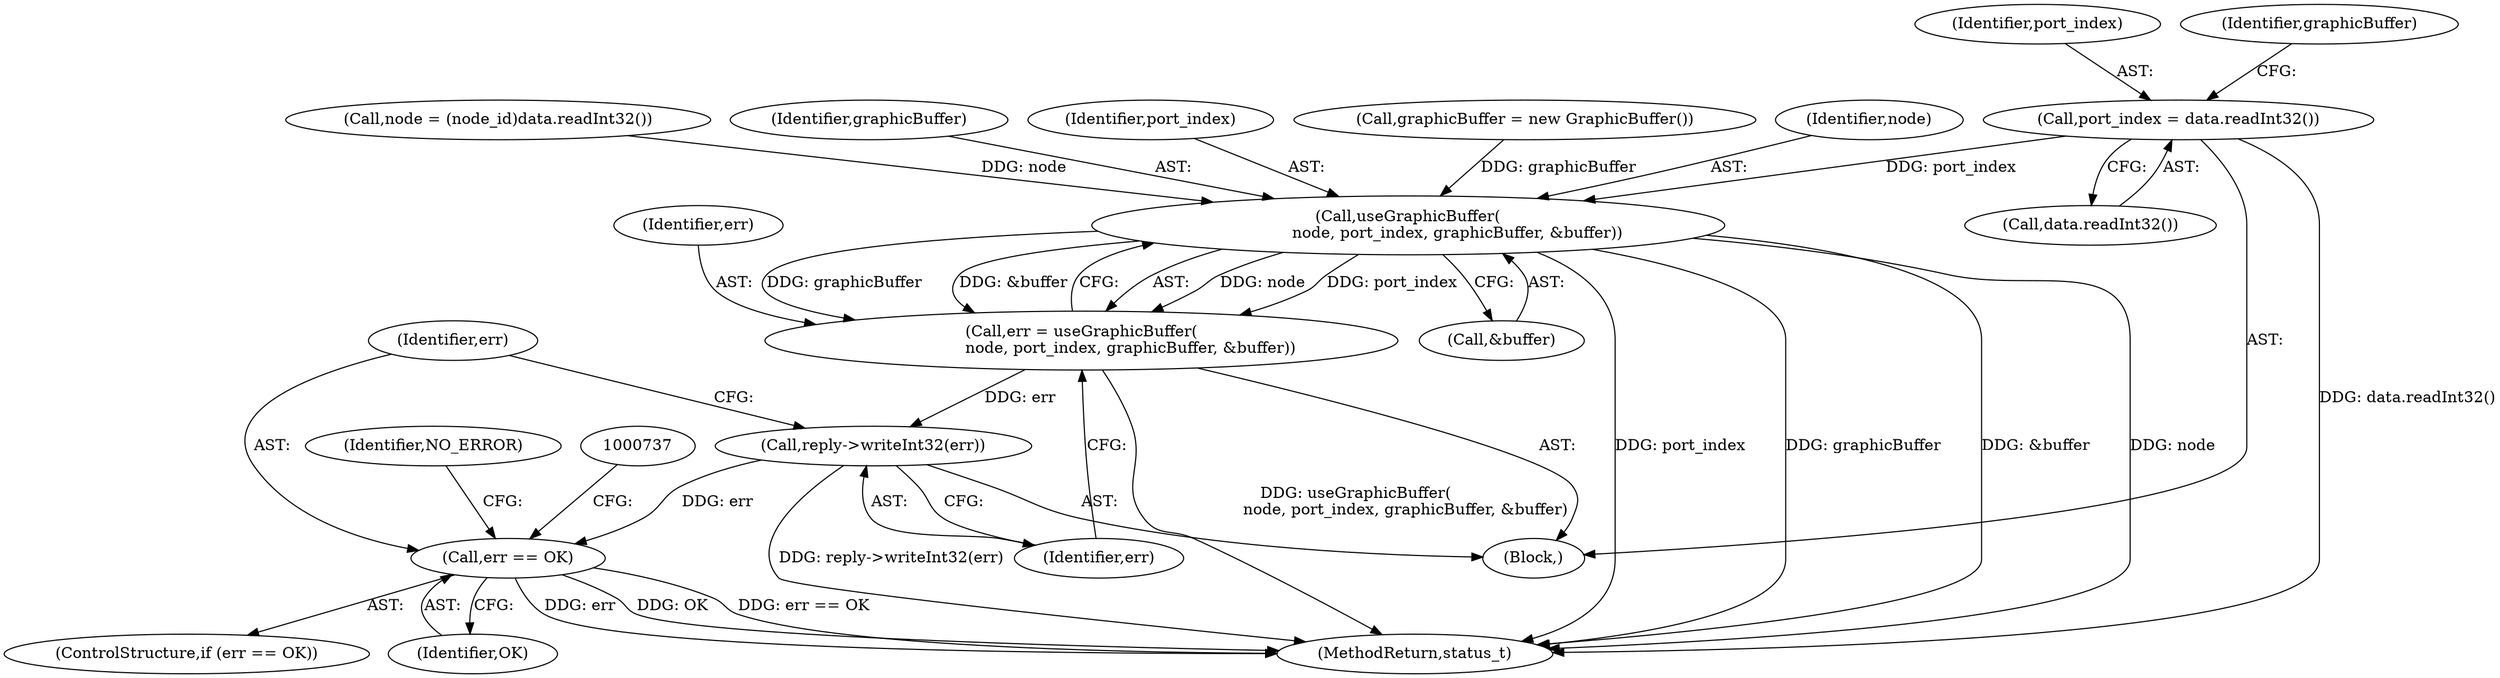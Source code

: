 digraph "0_Android_db829699d3293f254a7387894303451a91278986@API" {
"1000707" [label="(Call,port_index = data.readInt32())"];
"1000722" [label="(Call,useGraphicBuffer(\n                    node, port_index, graphicBuffer, &buffer))"];
"1000720" [label="(Call,err = useGraphicBuffer(\n                    node, port_index, graphicBuffer, &buffer))"];
"1000728" [label="(Call,reply->writeInt32(err))"];
"1000731" [label="(Call,err == OK)"];
"1000732" [label="(Identifier,err)"];
"1000740" [label="(Identifier,NO_ERROR)"];
"1000709" [label="(Call,data.readInt32())"];
"1000722" [label="(Call,useGraphicBuffer(\n                    node, port_index, graphicBuffer, &buffer))"];
"1000724" [label="(Identifier,port_index)"];
"1000711" [label="(Call,graphicBuffer = new GraphicBuffer())"];
"1000730" [label="(ControlStructure,if (err == OK))"];
"1000728" [label="(Call,reply->writeInt32(err))"];
"1000708" [label="(Identifier,port_index)"];
"1000712" [label="(Identifier,graphicBuffer)"];
"1000726" [label="(Call,&buffer)"];
"1000723" [label="(Identifier,node)"];
"1000731" [label="(Call,err == OK)"];
"1000695" [label="(Block,)"];
"1000707" [label="(Call,port_index = data.readInt32())"];
"1001353" [label="(MethodReturn,status_t)"];
"1000721" [label="(Identifier,err)"];
"1000733" [label="(Identifier,OK)"];
"1000701" [label="(Call,node = (node_id)data.readInt32())"];
"1000720" [label="(Call,err = useGraphicBuffer(\n                    node, port_index, graphicBuffer, &buffer))"];
"1000725" [label="(Identifier,graphicBuffer)"];
"1000729" [label="(Identifier,err)"];
"1000707" -> "1000695"  [label="AST: "];
"1000707" -> "1000709"  [label="CFG: "];
"1000708" -> "1000707"  [label="AST: "];
"1000709" -> "1000707"  [label="AST: "];
"1000712" -> "1000707"  [label="CFG: "];
"1000707" -> "1001353"  [label="DDG: data.readInt32()"];
"1000707" -> "1000722"  [label="DDG: port_index"];
"1000722" -> "1000720"  [label="AST: "];
"1000722" -> "1000726"  [label="CFG: "];
"1000723" -> "1000722"  [label="AST: "];
"1000724" -> "1000722"  [label="AST: "];
"1000725" -> "1000722"  [label="AST: "];
"1000726" -> "1000722"  [label="AST: "];
"1000720" -> "1000722"  [label="CFG: "];
"1000722" -> "1001353"  [label="DDG: port_index"];
"1000722" -> "1001353"  [label="DDG: graphicBuffer"];
"1000722" -> "1001353"  [label="DDG: &buffer"];
"1000722" -> "1001353"  [label="DDG: node"];
"1000722" -> "1000720"  [label="DDG: node"];
"1000722" -> "1000720"  [label="DDG: port_index"];
"1000722" -> "1000720"  [label="DDG: graphicBuffer"];
"1000722" -> "1000720"  [label="DDG: &buffer"];
"1000701" -> "1000722"  [label="DDG: node"];
"1000711" -> "1000722"  [label="DDG: graphicBuffer"];
"1000720" -> "1000695"  [label="AST: "];
"1000721" -> "1000720"  [label="AST: "];
"1000729" -> "1000720"  [label="CFG: "];
"1000720" -> "1001353"  [label="DDG: useGraphicBuffer(\n                    node, port_index, graphicBuffer, &buffer)"];
"1000720" -> "1000728"  [label="DDG: err"];
"1000728" -> "1000695"  [label="AST: "];
"1000728" -> "1000729"  [label="CFG: "];
"1000729" -> "1000728"  [label="AST: "];
"1000732" -> "1000728"  [label="CFG: "];
"1000728" -> "1001353"  [label="DDG: reply->writeInt32(err)"];
"1000728" -> "1000731"  [label="DDG: err"];
"1000731" -> "1000730"  [label="AST: "];
"1000731" -> "1000733"  [label="CFG: "];
"1000732" -> "1000731"  [label="AST: "];
"1000733" -> "1000731"  [label="AST: "];
"1000737" -> "1000731"  [label="CFG: "];
"1000740" -> "1000731"  [label="CFG: "];
"1000731" -> "1001353"  [label="DDG: err == OK"];
"1000731" -> "1001353"  [label="DDG: err"];
"1000731" -> "1001353"  [label="DDG: OK"];
}
